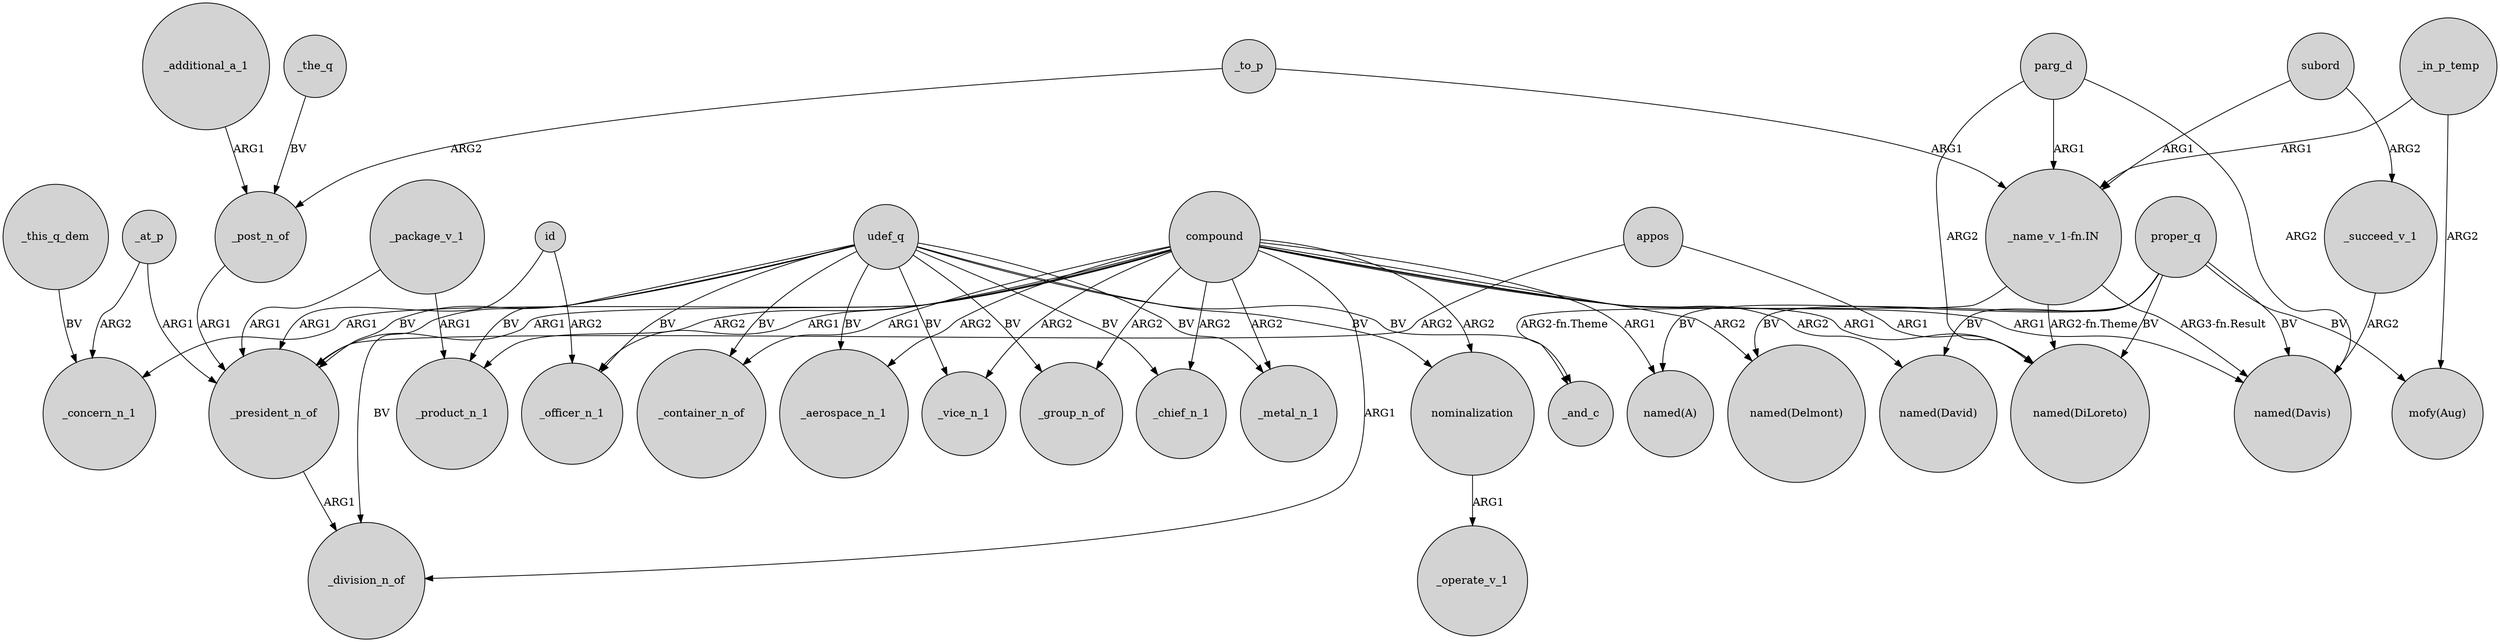 digraph {
	node [shape=circle style=filled]
	compound -> _vice_n_1 [label=ARG2]
	proper_q -> "named(DiLoreto)" [label=BV]
	compound -> _aerospace_n_1 [label=ARG2]
	_package_v_1 -> _product_n_1 [label=ARG1]
	_at_p -> _concern_n_1 [label=ARG2]
	"_name_v_1-fn.IN" -> _and_c [label="ARG2-fn.Theme"]
	_package_v_1 -> _president_n_of [label=ARG1]
	nominalization -> _operate_v_1 [label=ARG1]
	udef_q -> _aerospace_n_1 [label=BV]
	proper_q -> "mofy(Aug)" [label=BV]
	_this_q_dem -> _concern_n_1 [label=BV]
	id -> _president_n_of [label=ARG1]
	subord -> _succeed_v_1 [label=ARG2]
	appos -> "named(DiLoreto)" [label=ARG1]
	compound -> _product_n_1 [label=ARG2]
	compound -> nominalization [label=ARG2]
	compound -> "named(A)" [label=ARG1]
	"_name_v_1-fn.IN" -> "named(Davis)" [label="ARG3-fn.Result"]
	udef_q -> _vice_n_1 [label=BV]
	compound -> _chief_n_1 [label=ARG2]
	proper_q -> "named(Davis)" [label=BV]
	_post_n_of -> _president_n_of [label=ARG1]
	compound -> _officer_n_1 [label=ARG1]
	appos -> _president_n_of [label=ARG2]
	_in_p_temp -> "_name_v_1-fn.IN" [label=ARG1]
	"_name_v_1-fn.IN" -> "named(DiLoreto)" [label="ARG2-fn.Theme"]
	_in_p_temp -> "mofy(Aug)" [label=ARG2]
	parg_d -> "named(Davis)" [label=ARG2]
	compound -> _president_n_of [label=ARG1]
	udef_q -> _president_n_of [label=BV]
	id -> _officer_n_1 [label=ARG2]
	udef_q -> _chief_n_1 [label=BV]
	compound -> "named(David)" [label=ARG2]
	udef_q -> _container_n_of [label=BV]
	compound -> _container_n_of [label=ARG1]
	compound -> _metal_n_1 [label=ARG2]
	_president_n_of -> _division_n_of [label=ARG1]
	_to_p -> "_name_v_1-fn.IN" [label=ARG1]
	_additional_a_1 -> _post_n_of [label=ARG1]
	_at_p -> _president_n_of [label=ARG1]
	compound -> "named(Davis)" [label=ARG1]
	_to_p -> _post_n_of [label=ARG2]
	compound -> "named(Delmont)" [label=ARG2]
	udef_q -> _officer_n_1 [label=BV]
	parg_d -> "named(DiLoreto)" [label=ARG2]
	udef_q -> nominalization [label=BV]
	udef_q -> _metal_n_1 [label=BV]
	proper_q -> "named(Delmont)" [label=BV]
	subord -> "_name_v_1-fn.IN" [label=ARG1]
	udef_q -> _division_n_of [label=BV]
	udef_q -> _product_n_1 [label=BV]
	compound -> "named(DiLoreto)" [label=ARG1]
	_the_q -> _post_n_of [label=BV]
	proper_q -> "named(David)" [label=BV]
	compound -> _division_n_of [label=ARG1]
	udef_q -> _and_c [label=BV]
	udef_q -> _group_n_of [label=BV]
	compound -> _concern_n_1 [label=ARG1]
	parg_d -> "_name_v_1-fn.IN" [label=ARG1]
	compound -> _group_n_of [label=ARG2]
	_succeed_v_1 -> "named(Davis)" [label=ARG2]
	proper_q -> "named(A)" [label=BV]
}
